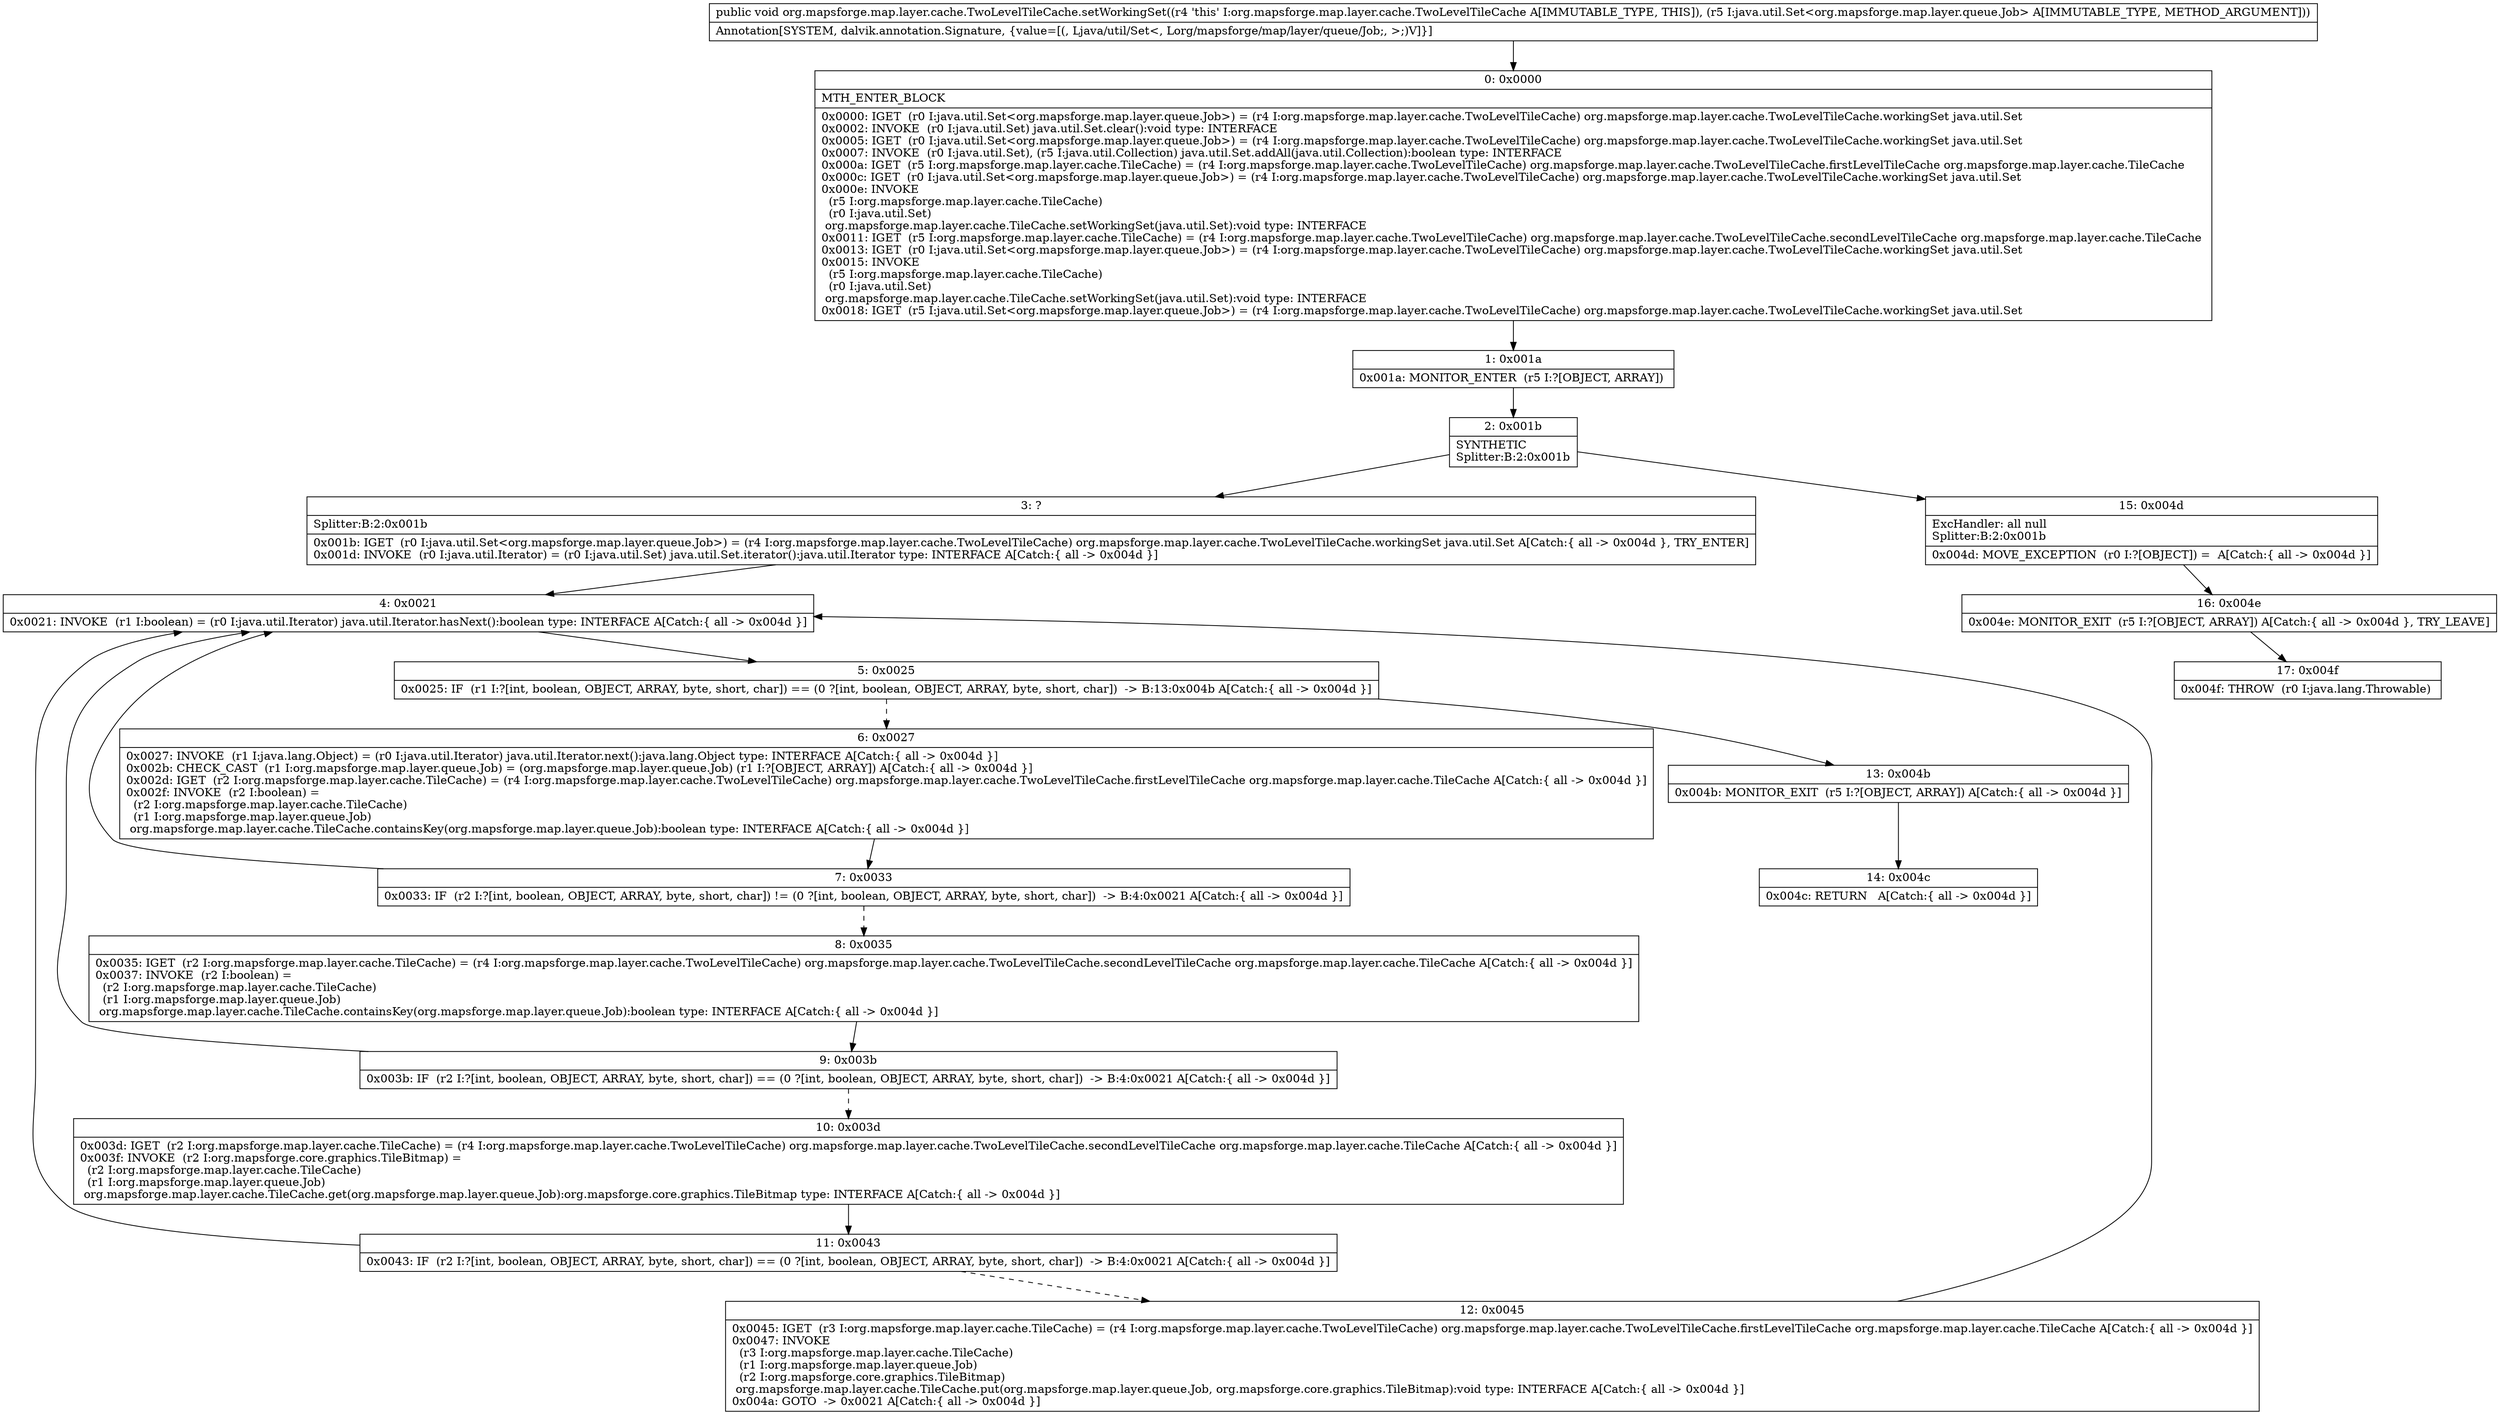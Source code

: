 digraph "CFG fororg.mapsforge.map.layer.cache.TwoLevelTileCache.setWorkingSet(Ljava\/util\/Set;)V" {
Node_0 [shape=record,label="{0\:\ 0x0000|MTH_ENTER_BLOCK\l|0x0000: IGET  (r0 I:java.util.Set\<org.mapsforge.map.layer.queue.Job\>) = (r4 I:org.mapsforge.map.layer.cache.TwoLevelTileCache) org.mapsforge.map.layer.cache.TwoLevelTileCache.workingSet java.util.Set \l0x0002: INVOKE  (r0 I:java.util.Set) java.util.Set.clear():void type: INTERFACE \l0x0005: IGET  (r0 I:java.util.Set\<org.mapsforge.map.layer.queue.Job\>) = (r4 I:org.mapsforge.map.layer.cache.TwoLevelTileCache) org.mapsforge.map.layer.cache.TwoLevelTileCache.workingSet java.util.Set \l0x0007: INVOKE  (r0 I:java.util.Set), (r5 I:java.util.Collection) java.util.Set.addAll(java.util.Collection):boolean type: INTERFACE \l0x000a: IGET  (r5 I:org.mapsforge.map.layer.cache.TileCache) = (r4 I:org.mapsforge.map.layer.cache.TwoLevelTileCache) org.mapsforge.map.layer.cache.TwoLevelTileCache.firstLevelTileCache org.mapsforge.map.layer.cache.TileCache \l0x000c: IGET  (r0 I:java.util.Set\<org.mapsforge.map.layer.queue.Job\>) = (r4 I:org.mapsforge.map.layer.cache.TwoLevelTileCache) org.mapsforge.map.layer.cache.TwoLevelTileCache.workingSet java.util.Set \l0x000e: INVOKE  \l  (r5 I:org.mapsforge.map.layer.cache.TileCache)\l  (r0 I:java.util.Set)\l org.mapsforge.map.layer.cache.TileCache.setWorkingSet(java.util.Set):void type: INTERFACE \l0x0011: IGET  (r5 I:org.mapsforge.map.layer.cache.TileCache) = (r4 I:org.mapsforge.map.layer.cache.TwoLevelTileCache) org.mapsforge.map.layer.cache.TwoLevelTileCache.secondLevelTileCache org.mapsforge.map.layer.cache.TileCache \l0x0013: IGET  (r0 I:java.util.Set\<org.mapsforge.map.layer.queue.Job\>) = (r4 I:org.mapsforge.map.layer.cache.TwoLevelTileCache) org.mapsforge.map.layer.cache.TwoLevelTileCache.workingSet java.util.Set \l0x0015: INVOKE  \l  (r5 I:org.mapsforge.map.layer.cache.TileCache)\l  (r0 I:java.util.Set)\l org.mapsforge.map.layer.cache.TileCache.setWorkingSet(java.util.Set):void type: INTERFACE \l0x0018: IGET  (r5 I:java.util.Set\<org.mapsforge.map.layer.queue.Job\>) = (r4 I:org.mapsforge.map.layer.cache.TwoLevelTileCache) org.mapsforge.map.layer.cache.TwoLevelTileCache.workingSet java.util.Set \l}"];
Node_1 [shape=record,label="{1\:\ 0x001a|0x001a: MONITOR_ENTER  (r5 I:?[OBJECT, ARRAY]) \l}"];
Node_2 [shape=record,label="{2\:\ 0x001b|SYNTHETIC\lSplitter:B:2:0x001b\l}"];
Node_3 [shape=record,label="{3\:\ ?|Splitter:B:2:0x001b\l|0x001b: IGET  (r0 I:java.util.Set\<org.mapsforge.map.layer.queue.Job\>) = (r4 I:org.mapsforge.map.layer.cache.TwoLevelTileCache) org.mapsforge.map.layer.cache.TwoLevelTileCache.workingSet java.util.Set A[Catch:\{ all \-\> 0x004d \}, TRY_ENTER]\l0x001d: INVOKE  (r0 I:java.util.Iterator) = (r0 I:java.util.Set) java.util.Set.iterator():java.util.Iterator type: INTERFACE A[Catch:\{ all \-\> 0x004d \}]\l}"];
Node_4 [shape=record,label="{4\:\ 0x0021|0x0021: INVOKE  (r1 I:boolean) = (r0 I:java.util.Iterator) java.util.Iterator.hasNext():boolean type: INTERFACE A[Catch:\{ all \-\> 0x004d \}]\l}"];
Node_5 [shape=record,label="{5\:\ 0x0025|0x0025: IF  (r1 I:?[int, boolean, OBJECT, ARRAY, byte, short, char]) == (0 ?[int, boolean, OBJECT, ARRAY, byte, short, char])  \-\> B:13:0x004b A[Catch:\{ all \-\> 0x004d \}]\l}"];
Node_6 [shape=record,label="{6\:\ 0x0027|0x0027: INVOKE  (r1 I:java.lang.Object) = (r0 I:java.util.Iterator) java.util.Iterator.next():java.lang.Object type: INTERFACE A[Catch:\{ all \-\> 0x004d \}]\l0x002b: CHECK_CAST  (r1 I:org.mapsforge.map.layer.queue.Job) = (org.mapsforge.map.layer.queue.Job) (r1 I:?[OBJECT, ARRAY]) A[Catch:\{ all \-\> 0x004d \}]\l0x002d: IGET  (r2 I:org.mapsforge.map.layer.cache.TileCache) = (r4 I:org.mapsforge.map.layer.cache.TwoLevelTileCache) org.mapsforge.map.layer.cache.TwoLevelTileCache.firstLevelTileCache org.mapsforge.map.layer.cache.TileCache A[Catch:\{ all \-\> 0x004d \}]\l0x002f: INVOKE  (r2 I:boolean) = \l  (r2 I:org.mapsforge.map.layer.cache.TileCache)\l  (r1 I:org.mapsforge.map.layer.queue.Job)\l org.mapsforge.map.layer.cache.TileCache.containsKey(org.mapsforge.map.layer.queue.Job):boolean type: INTERFACE A[Catch:\{ all \-\> 0x004d \}]\l}"];
Node_7 [shape=record,label="{7\:\ 0x0033|0x0033: IF  (r2 I:?[int, boolean, OBJECT, ARRAY, byte, short, char]) != (0 ?[int, boolean, OBJECT, ARRAY, byte, short, char])  \-\> B:4:0x0021 A[Catch:\{ all \-\> 0x004d \}]\l}"];
Node_8 [shape=record,label="{8\:\ 0x0035|0x0035: IGET  (r2 I:org.mapsforge.map.layer.cache.TileCache) = (r4 I:org.mapsforge.map.layer.cache.TwoLevelTileCache) org.mapsforge.map.layer.cache.TwoLevelTileCache.secondLevelTileCache org.mapsforge.map.layer.cache.TileCache A[Catch:\{ all \-\> 0x004d \}]\l0x0037: INVOKE  (r2 I:boolean) = \l  (r2 I:org.mapsforge.map.layer.cache.TileCache)\l  (r1 I:org.mapsforge.map.layer.queue.Job)\l org.mapsforge.map.layer.cache.TileCache.containsKey(org.mapsforge.map.layer.queue.Job):boolean type: INTERFACE A[Catch:\{ all \-\> 0x004d \}]\l}"];
Node_9 [shape=record,label="{9\:\ 0x003b|0x003b: IF  (r2 I:?[int, boolean, OBJECT, ARRAY, byte, short, char]) == (0 ?[int, boolean, OBJECT, ARRAY, byte, short, char])  \-\> B:4:0x0021 A[Catch:\{ all \-\> 0x004d \}]\l}"];
Node_10 [shape=record,label="{10\:\ 0x003d|0x003d: IGET  (r2 I:org.mapsforge.map.layer.cache.TileCache) = (r4 I:org.mapsforge.map.layer.cache.TwoLevelTileCache) org.mapsforge.map.layer.cache.TwoLevelTileCache.secondLevelTileCache org.mapsforge.map.layer.cache.TileCache A[Catch:\{ all \-\> 0x004d \}]\l0x003f: INVOKE  (r2 I:org.mapsforge.core.graphics.TileBitmap) = \l  (r2 I:org.mapsforge.map.layer.cache.TileCache)\l  (r1 I:org.mapsforge.map.layer.queue.Job)\l org.mapsforge.map.layer.cache.TileCache.get(org.mapsforge.map.layer.queue.Job):org.mapsforge.core.graphics.TileBitmap type: INTERFACE A[Catch:\{ all \-\> 0x004d \}]\l}"];
Node_11 [shape=record,label="{11\:\ 0x0043|0x0043: IF  (r2 I:?[int, boolean, OBJECT, ARRAY, byte, short, char]) == (0 ?[int, boolean, OBJECT, ARRAY, byte, short, char])  \-\> B:4:0x0021 A[Catch:\{ all \-\> 0x004d \}]\l}"];
Node_12 [shape=record,label="{12\:\ 0x0045|0x0045: IGET  (r3 I:org.mapsforge.map.layer.cache.TileCache) = (r4 I:org.mapsforge.map.layer.cache.TwoLevelTileCache) org.mapsforge.map.layer.cache.TwoLevelTileCache.firstLevelTileCache org.mapsforge.map.layer.cache.TileCache A[Catch:\{ all \-\> 0x004d \}]\l0x0047: INVOKE  \l  (r3 I:org.mapsforge.map.layer.cache.TileCache)\l  (r1 I:org.mapsforge.map.layer.queue.Job)\l  (r2 I:org.mapsforge.core.graphics.TileBitmap)\l org.mapsforge.map.layer.cache.TileCache.put(org.mapsforge.map.layer.queue.Job, org.mapsforge.core.graphics.TileBitmap):void type: INTERFACE A[Catch:\{ all \-\> 0x004d \}]\l0x004a: GOTO  \-\> 0x0021 A[Catch:\{ all \-\> 0x004d \}]\l}"];
Node_13 [shape=record,label="{13\:\ 0x004b|0x004b: MONITOR_EXIT  (r5 I:?[OBJECT, ARRAY]) A[Catch:\{ all \-\> 0x004d \}]\l}"];
Node_14 [shape=record,label="{14\:\ 0x004c|0x004c: RETURN   A[Catch:\{ all \-\> 0x004d \}]\l}"];
Node_15 [shape=record,label="{15\:\ 0x004d|ExcHandler: all null\lSplitter:B:2:0x001b\l|0x004d: MOVE_EXCEPTION  (r0 I:?[OBJECT]) =  A[Catch:\{ all \-\> 0x004d \}]\l}"];
Node_16 [shape=record,label="{16\:\ 0x004e|0x004e: MONITOR_EXIT  (r5 I:?[OBJECT, ARRAY]) A[Catch:\{ all \-\> 0x004d \}, TRY_LEAVE]\l}"];
Node_17 [shape=record,label="{17\:\ 0x004f|0x004f: THROW  (r0 I:java.lang.Throwable) \l}"];
MethodNode[shape=record,label="{public void org.mapsforge.map.layer.cache.TwoLevelTileCache.setWorkingSet((r4 'this' I:org.mapsforge.map.layer.cache.TwoLevelTileCache A[IMMUTABLE_TYPE, THIS]), (r5 I:java.util.Set\<org.mapsforge.map.layer.queue.Job\> A[IMMUTABLE_TYPE, METHOD_ARGUMENT]))  | Annotation[SYSTEM, dalvik.annotation.Signature, \{value=[(, Ljava\/util\/Set\<, Lorg\/mapsforge\/map\/layer\/queue\/Job;, \>;)V]\}]\l}"];
MethodNode -> Node_0;
Node_0 -> Node_1;
Node_1 -> Node_2;
Node_2 -> Node_3;
Node_2 -> Node_15;
Node_3 -> Node_4;
Node_4 -> Node_5;
Node_5 -> Node_6[style=dashed];
Node_5 -> Node_13;
Node_6 -> Node_7;
Node_7 -> Node_4;
Node_7 -> Node_8[style=dashed];
Node_8 -> Node_9;
Node_9 -> Node_4;
Node_9 -> Node_10[style=dashed];
Node_10 -> Node_11;
Node_11 -> Node_4;
Node_11 -> Node_12[style=dashed];
Node_12 -> Node_4;
Node_13 -> Node_14;
Node_15 -> Node_16;
Node_16 -> Node_17;
}

